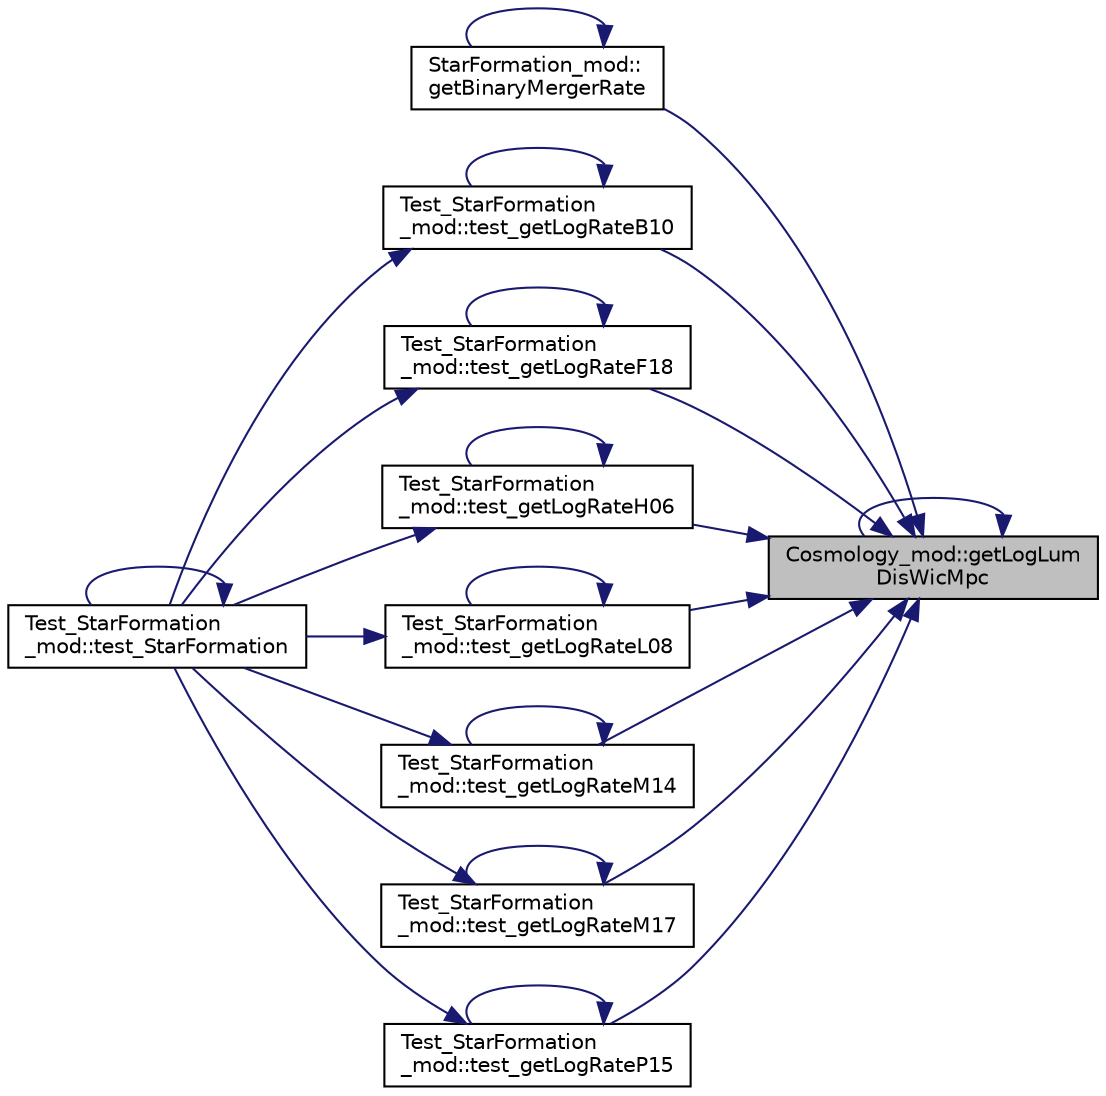 digraph "Cosmology_mod::getLogLumDisWicMpc"
{
 // LATEX_PDF_SIZE
  edge [fontname="Helvetica",fontsize="10",labelfontname="Helvetica",labelfontsize="10"];
  node [fontname="Helvetica",fontsize="10",shape=record];
  rankdir="RL";
  Node1 [label="Cosmology_mod::getLogLum\lDisWicMpc",height=0.2,width=0.4,color="black", fillcolor="grey75", style="filled", fontcolor="black",tooltip="Return the approximate logarithm of the cosmological luminosity distance in units of MPc."];
  Node1 -> Node2 [dir="back",color="midnightblue",fontsize="10",style="solid",fontname="Helvetica"];
  Node2 [label="StarFormation_mod::\lgetBinaryMergerRate",height=0.2,width=0.4,color="black", fillcolor="white", style="filled",URL="$namespaceStarFormation__mod.html#a1178a8944618354940abf55f50c67bb8",tooltip=" "];
  Node2 -> Node2 [dir="back",color="midnightblue",fontsize="10",style="solid",fontname="Helvetica"];
  Node1 -> Node1 [dir="back",color="midnightblue",fontsize="10",style="solid",fontname="Helvetica"];
  Node1 -> Node3 [dir="back",color="midnightblue",fontsize="10",style="solid",fontname="Helvetica"];
  Node3 [label="Test_StarFormation\l_mod::test_getLogRateB10",height=0.2,width=0.4,color="black", fillcolor="white", style="filled",URL="$namespaceTest__StarFormation__mod.html#a26a2d06cc4035bbc1b4a85773100b7f0",tooltip=" "];
  Node3 -> Node3 [dir="back",color="midnightblue",fontsize="10",style="solid",fontname="Helvetica"];
  Node3 -> Node4 [dir="back",color="midnightblue",fontsize="10",style="solid",fontname="Helvetica"];
  Node4 [label="Test_StarFormation\l_mod::test_StarFormation",height=0.2,width=0.4,color="black", fillcolor="white", style="filled",URL="$namespaceTest__StarFormation__mod.html#a92e315ab298a8bb3d7a9eef1c715ef79",tooltip=" "];
  Node4 -> Node4 [dir="back",color="midnightblue",fontsize="10",style="solid",fontname="Helvetica"];
  Node1 -> Node5 [dir="back",color="midnightblue",fontsize="10",style="solid",fontname="Helvetica"];
  Node5 [label="Test_StarFormation\l_mod::test_getLogRateF18",height=0.2,width=0.4,color="black", fillcolor="white", style="filled",URL="$namespaceTest__StarFormation__mod.html#a26a86b598e903a91c9540c6efd6d9c07",tooltip=" "];
  Node5 -> Node5 [dir="back",color="midnightblue",fontsize="10",style="solid",fontname="Helvetica"];
  Node5 -> Node4 [dir="back",color="midnightblue",fontsize="10",style="solid",fontname="Helvetica"];
  Node1 -> Node6 [dir="back",color="midnightblue",fontsize="10",style="solid",fontname="Helvetica"];
  Node6 [label="Test_StarFormation\l_mod::test_getLogRateH06",height=0.2,width=0.4,color="black", fillcolor="white", style="filled",URL="$namespaceTest__StarFormation__mod.html#a30243958c525a621ab54c4b18dd2a64c",tooltip=" "];
  Node6 -> Node6 [dir="back",color="midnightblue",fontsize="10",style="solid",fontname="Helvetica"];
  Node6 -> Node4 [dir="back",color="midnightblue",fontsize="10",style="solid",fontname="Helvetica"];
  Node1 -> Node7 [dir="back",color="midnightblue",fontsize="10",style="solid",fontname="Helvetica"];
  Node7 [label="Test_StarFormation\l_mod::test_getLogRateL08",height=0.2,width=0.4,color="black", fillcolor="white", style="filled",URL="$namespaceTest__StarFormation__mod.html#a3da49fa91011b1de832639f10ea77c5e",tooltip=" "];
  Node7 -> Node7 [dir="back",color="midnightblue",fontsize="10",style="solid",fontname="Helvetica"];
  Node7 -> Node4 [dir="back",color="midnightblue",fontsize="10",style="solid",fontname="Helvetica"];
  Node1 -> Node8 [dir="back",color="midnightblue",fontsize="10",style="solid",fontname="Helvetica"];
  Node8 [label="Test_StarFormation\l_mod::test_getLogRateM14",height=0.2,width=0.4,color="black", fillcolor="white", style="filled",URL="$namespaceTest__StarFormation__mod.html#adaaf7bf4185649c61bf254b993db37da",tooltip=" "];
  Node8 -> Node8 [dir="back",color="midnightblue",fontsize="10",style="solid",fontname="Helvetica"];
  Node8 -> Node4 [dir="back",color="midnightblue",fontsize="10",style="solid",fontname="Helvetica"];
  Node1 -> Node9 [dir="back",color="midnightblue",fontsize="10",style="solid",fontname="Helvetica"];
  Node9 [label="Test_StarFormation\l_mod::test_getLogRateM17",height=0.2,width=0.4,color="black", fillcolor="white", style="filled",URL="$namespaceTest__StarFormation__mod.html#a6c6ef41fe30973fdd75addfe07eb539b",tooltip=" "];
  Node9 -> Node9 [dir="back",color="midnightblue",fontsize="10",style="solid",fontname="Helvetica"];
  Node9 -> Node4 [dir="back",color="midnightblue",fontsize="10",style="solid",fontname="Helvetica"];
  Node1 -> Node10 [dir="back",color="midnightblue",fontsize="10",style="solid",fontname="Helvetica"];
  Node10 [label="Test_StarFormation\l_mod::test_getLogRateP15",height=0.2,width=0.4,color="black", fillcolor="white", style="filled",URL="$namespaceTest__StarFormation__mod.html#a1f140aa1c516bcd638d6c40ad3fb7d38",tooltip=" "];
  Node10 -> Node10 [dir="back",color="midnightblue",fontsize="10",style="solid",fontname="Helvetica"];
  Node10 -> Node4 [dir="back",color="midnightblue",fontsize="10",style="solid",fontname="Helvetica"];
}
